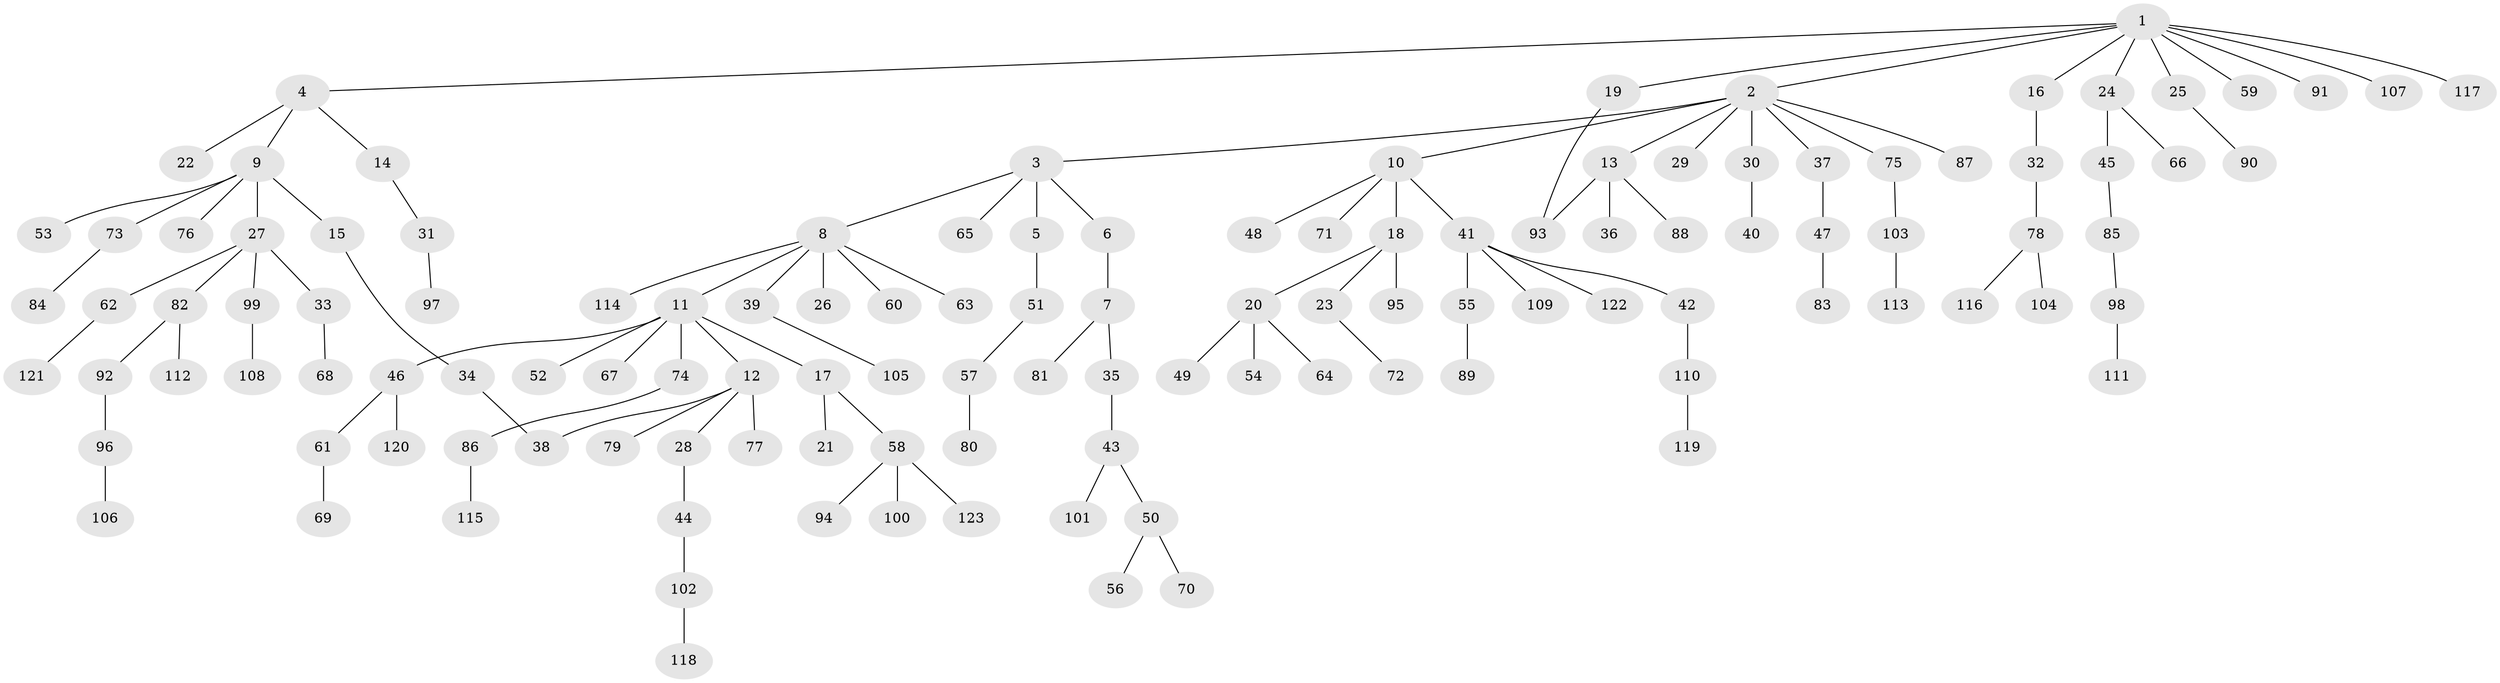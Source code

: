 // coarse degree distribution, {5: 0.08, 4: 0.06, 2: 0.34, 3: 0.1, 1: 0.42}
// Generated by graph-tools (version 1.1) at 2025/48/03/04/25 22:48:40]
// undirected, 123 vertices, 124 edges
graph export_dot {
  node [color=gray90,style=filled];
  1;
  2;
  3;
  4;
  5;
  6;
  7;
  8;
  9;
  10;
  11;
  12;
  13;
  14;
  15;
  16;
  17;
  18;
  19;
  20;
  21;
  22;
  23;
  24;
  25;
  26;
  27;
  28;
  29;
  30;
  31;
  32;
  33;
  34;
  35;
  36;
  37;
  38;
  39;
  40;
  41;
  42;
  43;
  44;
  45;
  46;
  47;
  48;
  49;
  50;
  51;
  52;
  53;
  54;
  55;
  56;
  57;
  58;
  59;
  60;
  61;
  62;
  63;
  64;
  65;
  66;
  67;
  68;
  69;
  70;
  71;
  72;
  73;
  74;
  75;
  76;
  77;
  78;
  79;
  80;
  81;
  82;
  83;
  84;
  85;
  86;
  87;
  88;
  89;
  90;
  91;
  92;
  93;
  94;
  95;
  96;
  97;
  98;
  99;
  100;
  101;
  102;
  103;
  104;
  105;
  106;
  107;
  108;
  109;
  110;
  111;
  112;
  113;
  114;
  115;
  116;
  117;
  118;
  119;
  120;
  121;
  122;
  123;
  1 -- 2;
  1 -- 4;
  1 -- 16;
  1 -- 19;
  1 -- 24;
  1 -- 25;
  1 -- 59;
  1 -- 91;
  1 -- 107;
  1 -- 117;
  2 -- 3;
  2 -- 10;
  2 -- 13;
  2 -- 29;
  2 -- 30;
  2 -- 37;
  2 -- 75;
  2 -- 87;
  3 -- 5;
  3 -- 6;
  3 -- 8;
  3 -- 65;
  4 -- 9;
  4 -- 14;
  4 -- 22;
  5 -- 51;
  6 -- 7;
  7 -- 35;
  7 -- 81;
  8 -- 11;
  8 -- 26;
  8 -- 39;
  8 -- 60;
  8 -- 63;
  8 -- 114;
  9 -- 15;
  9 -- 27;
  9 -- 53;
  9 -- 73;
  9 -- 76;
  10 -- 18;
  10 -- 41;
  10 -- 48;
  10 -- 71;
  11 -- 12;
  11 -- 17;
  11 -- 46;
  11 -- 52;
  11 -- 67;
  11 -- 74;
  12 -- 28;
  12 -- 38;
  12 -- 77;
  12 -- 79;
  13 -- 36;
  13 -- 88;
  13 -- 93;
  14 -- 31;
  15 -- 34;
  16 -- 32;
  17 -- 21;
  17 -- 58;
  18 -- 20;
  18 -- 23;
  18 -- 95;
  19 -- 93;
  20 -- 49;
  20 -- 54;
  20 -- 64;
  23 -- 72;
  24 -- 45;
  24 -- 66;
  25 -- 90;
  27 -- 33;
  27 -- 62;
  27 -- 82;
  27 -- 99;
  28 -- 44;
  30 -- 40;
  31 -- 97;
  32 -- 78;
  33 -- 68;
  34 -- 38;
  35 -- 43;
  37 -- 47;
  39 -- 105;
  41 -- 42;
  41 -- 55;
  41 -- 109;
  41 -- 122;
  42 -- 110;
  43 -- 50;
  43 -- 101;
  44 -- 102;
  45 -- 85;
  46 -- 61;
  46 -- 120;
  47 -- 83;
  50 -- 56;
  50 -- 70;
  51 -- 57;
  55 -- 89;
  57 -- 80;
  58 -- 94;
  58 -- 100;
  58 -- 123;
  61 -- 69;
  62 -- 121;
  73 -- 84;
  74 -- 86;
  75 -- 103;
  78 -- 104;
  78 -- 116;
  82 -- 92;
  82 -- 112;
  85 -- 98;
  86 -- 115;
  92 -- 96;
  96 -- 106;
  98 -- 111;
  99 -- 108;
  102 -- 118;
  103 -- 113;
  110 -- 119;
}
